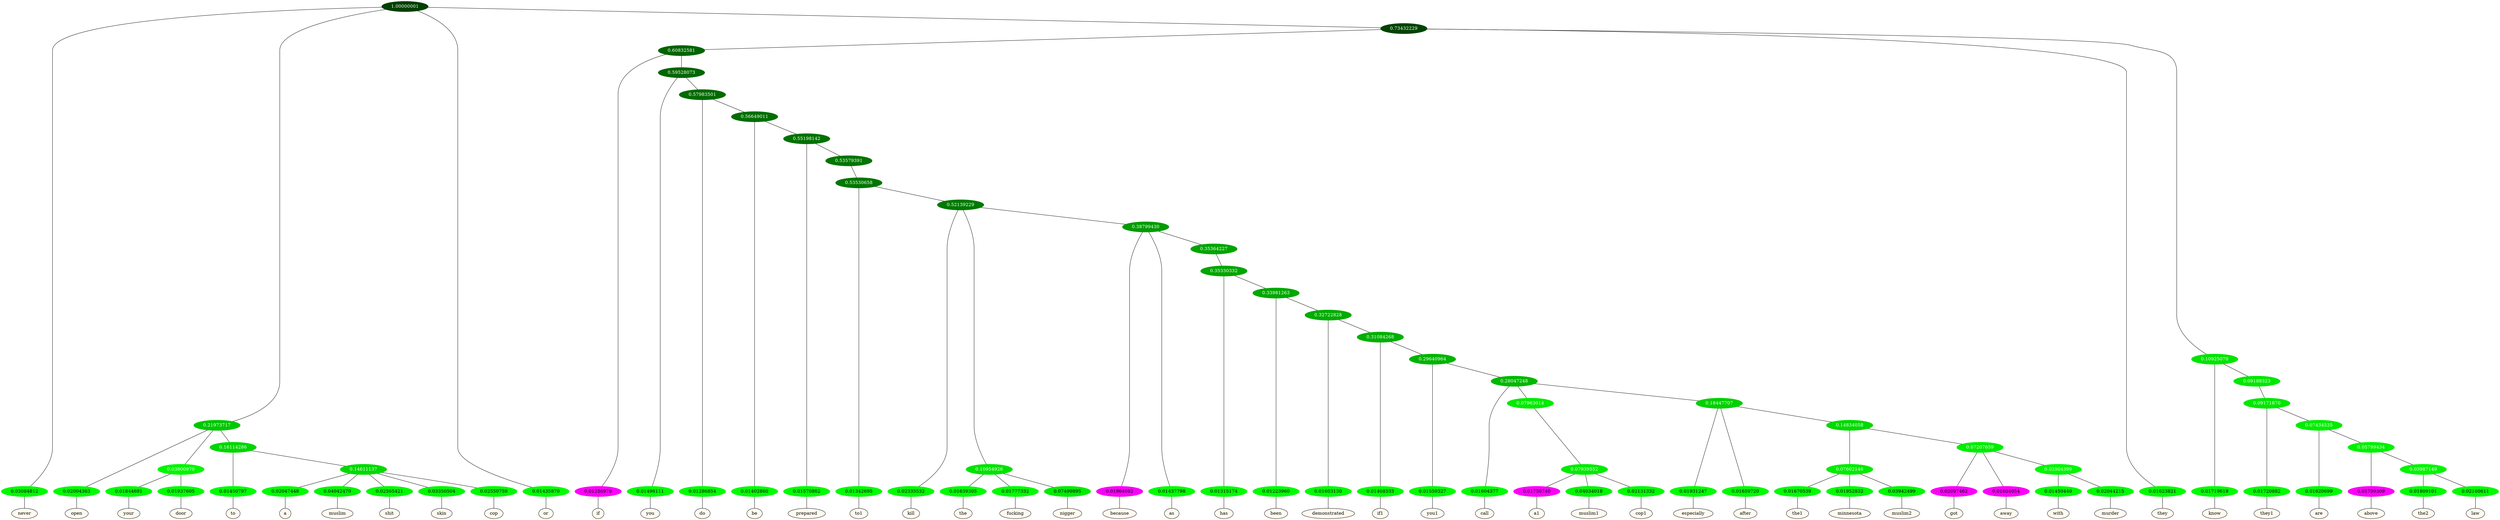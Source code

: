 graph {
	node [format=png height=0.15 nodesep=0.001 ordering=out overlap=prism overlap_scaling=0.01 ranksep=0.001 ratio=0.2 style=filled width=0.15]
	{
		rank=same
		a_w_1 [label=never color=black fillcolor=floralwhite style="filled,solid"]
		a_w_5 [label=open color=black fillcolor=floralwhite style="filled,solid"]
		a_w_11 [label=your color=black fillcolor=floralwhite style="filled,solid"]
		a_w_12 [label=door color=black fillcolor=floralwhite style="filled,solid"]
		a_w_13 [label=to color=black fillcolor=floralwhite style="filled,solid"]
		a_w_19 [label=a color=black fillcolor=floralwhite style="filled,solid"]
		a_w_20 [label=muslim color=black fillcolor=floralwhite style="filled,solid"]
		a_w_21 [label=shit color=black fillcolor=floralwhite style="filled,solid"]
		a_w_22 [label=skin color=black fillcolor=floralwhite style="filled,solid"]
		a_w_23 [label=cop color=black fillcolor=floralwhite style="filled,solid"]
		a_w_3 [label=or color=black fillcolor=floralwhite style="filled,solid"]
		a_w_15 [label=if color=black fillcolor=floralwhite style="filled,solid"]
		a_w_24 [label=you color=black fillcolor=floralwhite style="filled,solid"]
		a_w_27 [label=do color=black fillcolor=floralwhite style="filled,solid"]
		a_w_31 [label=be color=black fillcolor=floralwhite style="filled,solid"]
		a_w_35 [label=prepared color=black fillcolor=floralwhite style="filled,solid"]
		a_w_42 [label=to1 color=black fillcolor=floralwhite style="filled,solid"]
		a_w_44 [label=kill color=black fillcolor=floralwhite style="filled,solid"]
		a_w_47 [label=the color=black fillcolor=floralwhite style="filled,solid"]
		a_w_48 [label=fucking color=black fillcolor=floralwhite style="filled,solid"]
		a_w_49 [label=nigger color=black fillcolor=floralwhite style="filled,solid"]
		a_w_50 [label=because color=black fillcolor=floralwhite style="filled,solid"]
		a_w_51 [label=as color=black fillcolor=floralwhite style="filled,solid"]
		a_w_54 [label=has color=black fillcolor=floralwhite style="filled,solid"]
		a_w_56 [label=been color=black fillcolor=floralwhite style="filled,solid"]
		a_w_58 [label=demonstrated color=black fillcolor=floralwhite style="filled,solid"]
		a_w_60 [label=if1 color=black fillcolor=floralwhite style="filled,solid"]
		a_w_62 [label=you1 color=black fillcolor=floralwhite style="filled,solid"]
		a_w_64 [label=call color=black fillcolor=floralwhite style="filled,solid"]
		a_w_71 [label=a1 color=black fillcolor=floralwhite style="filled,solid"]
		a_w_72 [label=muslim1 color=black fillcolor=floralwhite style="filled,solid"]
		a_w_73 [label=cop1 color=black fillcolor=floralwhite style="filled,solid"]
		a_w_68 [label=especially color=black fillcolor=floralwhite style="filled,solid"]
		a_w_69 [label=after color=black fillcolor=floralwhite style="filled,solid"]
		a_w_76 [label=the1 color=black fillcolor=floralwhite style="filled,solid"]
		a_w_77 [label=minnesota color=black fillcolor=floralwhite style="filled,solid"]
		a_w_78 [label=muslim2 color=black fillcolor=floralwhite style="filled,solid"]
		a_w_79 [label=got color=black fillcolor=floralwhite style="filled,solid"]
		a_w_80 [label=away color=black fillcolor=floralwhite style="filled,solid"]
		a_w_82 [label=with color=black fillcolor=floralwhite style="filled,solid"]
		a_w_83 [label=murder color=black fillcolor=floralwhite style="filled,solid"]
		a_w_9 [label=they color=black fillcolor=floralwhite style="filled,solid"]
		a_w_17 [label=know color=black fillcolor=floralwhite style="filled,solid"]
		a_w_29 [label=they1 color=black fillcolor=floralwhite style="filled,solid"]
		a_w_33 [label=are color=black fillcolor=floralwhite style="filled,solid"]
		a_w_37 [label=above color=black fillcolor=floralwhite style="filled,solid"]
		a_w_40 [label=the2 color=black fillcolor=floralwhite style="filled,solid"]
		a_w_41 [label=law color=black fillcolor=floralwhite style="filled,solid"]
	}
	a_n_1 -- a_w_1
	a_n_5 -- a_w_5
	a_n_11 -- a_w_11
	a_n_12 -- a_w_12
	a_n_13 -- a_w_13
	a_n_19 -- a_w_19
	a_n_20 -- a_w_20
	a_n_21 -- a_w_21
	a_n_22 -- a_w_22
	a_n_23 -- a_w_23
	a_n_3 -- a_w_3
	a_n_15 -- a_w_15
	a_n_24 -- a_w_24
	a_n_27 -- a_w_27
	a_n_31 -- a_w_31
	a_n_35 -- a_w_35
	a_n_42 -- a_w_42
	a_n_44 -- a_w_44
	a_n_47 -- a_w_47
	a_n_48 -- a_w_48
	a_n_49 -- a_w_49
	a_n_50 -- a_w_50
	a_n_51 -- a_w_51
	a_n_54 -- a_w_54
	a_n_56 -- a_w_56
	a_n_58 -- a_w_58
	a_n_60 -- a_w_60
	a_n_62 -- a_w_62
	a_n_64 -- a_w_64
	a_n_71 -- a_w_71
	a_n_72 -- a_w_72
	a_n_73 -- a_w_73
	a_n_68 -- a_w_68
	a_n_69 -- a_w_69
	a_n_76 -- a_w_76
	a_n_77 -- a_w_77
	a_n_78 -- a_w_78
	a_n_79 -- a_w_79
	a_n_80 -- a_w_80
	a_n_82 -- a_w_82
	a_n_83 -- a_w_83
	a_n_9 -- a_w_9
	a_n_17 -- a_w_17
	a_n_29 -- a_w_29
	a_n_33 -- a_w_33
	a_n_37 -- a_w_37
	a_n_40 -- a_w_40
	a_n_41 -- a_w_41
	{
		rank=same
		a_n_1 [label=0.03084812 color="0.334 1.000 0.969" fontcolor=black]
		a_n_5 [label=0.02004363 color="0.334 1.000 0.980" fontcolor=black]
		a_n_11 [label=0.01844691 color="0.334 1.000 0.982" fontcolor=black]
		a_n_12 [label=0.01937605 color="0.334 1.000 0.981" fontcolor=black]
		a_n_13 [label=0.01450797 color="0.334 1.000 0.985" fontcolor=black]
		a_n_19 [label=0.02047448 color="0.334 1.000 0.980" fontcolor=black]
		a_n_20 [label=0.04042470 color="0.334 1.000 0.960" fontcolor=black]
		a_n_21 [label=0.02565421 color="0.334 1.000 0.974" fontcolor=black]
		a_n_22 [label=0.03350504 color="0.334 1.000 0.966" fontcolor=black]
		a_n_23 [label=0.02550759 color="0.334 1.000 0.974" fontcolor=black]
		a_n_3 [label=0.01435870 color="0.334 1.000 0.986" fontcolor=black]
		a_n_15 [label=0.01256979 color="0.835 1.000 0.987" fontcolor=black]
		a_n_24 [label=0.01496111 color="0.334 1.000 0.985" fontcolor=black]
		a_n_27 [label=0.01286854 color="0.334 1.000 0.987" fontcolor=black]
		a_n_31 [label=0.01402860 color="0.334 1.000 0.986" fontcolor=black]
		a_n_35 [label=0.01570862 color="0.334 1.000 0.984" fontcolor=black]
		a_n_42 [label=0.01342695 color="0.334 1.000 0.987" fontcolor=black]
		a_n_44 [label=0.02335532 color="0.334 1.000 0.977" fontcolor=black]
		a_n_47 [label=0.01639305 color="0.334 1.000 0.984" fontcolor=black]
		a_n_48 [label=0.01777332 color="0.334 1.000 0.982" fontcolor=black]
		a_n_49 [label=0.07499895 color="0.334 1.000 0.925" fontcolor=black]
		a_n_50 [label=0.01964692 color="0.835 1.000 0.980" fontcolor=black]
		a_n_51 [label=0.01437798 color="0.334 1.000 0.986" fontcolor=black]
		a_n_54 [label=0.01315174 color="0.334 1.000 0.987" fontcolor=black]
		a_n_56 [label=0.01223960 color="0.334 1.000 0.988" fontcolor=black]
		a_n_58 [label=0.01603130 color="0.334 1.000 0.984" fontcolor=black]
		a_n_60 [label=0.01408333 color="0.334 1.000 0.986" fontcolor=black]
		a_n_62 [label=0.01559327 color="0.334 1.000 0.984" fontcolor=black]
		a_n_64 [label=0.01604377 color="0.334 1.000 0.984" fontcolor=black]
		a_n_71 [label=0.01750740 color="0.835 1.000 0.982" fontcolor=black]
		a_n_72 [label=0.04034018 color="0.334 1.000 0.960" fontcolor=black]
		a_n_73 [label=0.02131332 color="0.334 1.000 0.979" fontcolor=black]
		a_n_68 [label=0.01931247 color="0.334 1.000 0.981" fontcolor=black]
		a_n_69 [label=0.01659720 color="0.334 1.000 0.983" fontcolor=black]
		a_n_76 [label=0.01670539 color="0.334 1.000 0.983" fontcolor=black]
		a_n_77 [label=0.01952832 color="0.334 1.000 0.980" fontcolor=black]
		a_n_78 [label=0.03942499 color="0.334 1.000 0.961" fontcolor=black]
		a_n_79 [label=0.02097462 color="0.835 1.000 0.979" fontcolor=black]
		a_n_80 [label=0.01604054 color="0.835 1.000 0.984" fontcolor=black]
		a_n_82 [label=0.01450440 color="0.334 1.000 0.985" fontcolor=black]
		a_n_83 [label=0.02044215 color="0.334 1.000 0.980" fontcolor=black]
		a_n_9 [label=0.01623821 color="0.334 1.000 0.984" fontcolor=black]
		a_n_17 [label=0.01719619 color="0.334 1.000 0.983" fontcolor=black]
		a_n_29 [label=0.01720882 color="0.334 1.000 0.983" fontcolor=black]
		a_n_33 [label=0.01620699 color="0.334 1.000 0.984" fontcolor=black]
		a_n_37 [label=0.01799309 color="0.835 1.000 0.982" fontcolor=black]
		a_n_40 [label=0.01809101 color="0.334 1.000 0.982" fontcolor=black]
		a_n_41 [label=0.02160611 color="0.334 1.000 0.978" fontcolor=black]
	}
	a_n_0 [label=1.00000001 color="0.334 1.000 0.250" fontcolor=grey99]
	a_n_0 -- a_n_1
	a_n_2 [label=0.21973717 color="0.334 1.000 0.780" fontcolor=grey99]
	a_n_0 -- a_n_2
	a_n_0 -- a_n_3
	a_n_4 [label=0.73432229 color="0.334 1.000 0.266" fontcolor=grey99]
	a_n_0 -- a_n_4
	a_n_2 -- a_n_5
	a_n_6 [label=0.03800970 color="0.334 1.000 0.962" fontcolor=grey99]
	a_n_2 -- a_n_6
	a_n_7 [label=0.16114286 color="0.334 1.000 0.839" fontcolor=grey99]
	a_n_2 -- a_n_7
	a_n_8 [label=0.60832581 color="0.334 1.000 0.392" fontcolor=grey99]
	a_n_4 -- a_n_8
	a_n_4 -- a_n_9
	a_n_10 [label=0.10925070 color="0.334 1.000 0.891" fontcolor=grey99]
	a_n_4 -- a_n_10
	a_n_6 -- a_n_11
	a_n_6 -- a_n_12
	a_n_7 -- a_n_13
	a_n_14 [label=0.14611137 color="0.334 1.000 0.854" fontcolor=grey99]
	a_n_7 -- a_n_14
	a_n_8 -- a_n_15
	a_n_16 [label=0.59528073 color="0.334 1.000 0.405" fontcolor=grey99]
	a_n_8 -- a_n_16
	a_n_10 -- a_n_17
	a_n_18 [label=0.09188323 color="0.334 1.000 0.908" fontcolor=grey99]
	a_n_10 -- a_n_18
	a_n_14 -- a_n_19
	a_n_14 -- a_n_20
	a_n_14 -- a_n_21
	a_n_14 -- a_n_22
	a_n_14 -- a_n_23
	a_n_16 -- a_n_24
	a_n_25 [label=0.57983501 color="0.334 1.000 0.420" fontcolor=grey99]
	a_n_16 -- a_n_25
	a_n_26 [label=0.09171870 color="0.334 1.000 0.908" fontcolor=grey99]
	a_n_18 -- a_n_26
	a_n_25 -- a_n_27
	a_n_28 [label=0.56649011 color="0.334 1.000 0.434" fontcolor=grey99]
	a_n_25 -- a_n_28
	a_n_26 -- a_n_29
	a_n_30 [label=0.07434535 color="0.334 1.000 0.926" fontcolor=grey99]
	a_n_26 -- a_n_30
	a_n_28 -- a_n_31
	a_n_32 [label=0.55198142 color="0.334 1.000 0.448" fontcolor=grey99]
	a_n_28 -- a_n_32
	a_n_30 -- a_n_33
	a_n_34 [label=0.05799434 color="0.334 1.000 0.942" fontcolor=grey99]
	a_n_30 -- a_n_34
	a_n_32 -- a_n_35
	a_n_36 [label=0.53579391 color="0.334 1.000 0.464" fontcolor=grey99]
	a_n_32 -- a_n_36
	a_n_34 -- a_n_37
	a_n_38 [label=0.03987149 color="0.334 1.000 0.960" fontcolor=grey99]
	a_n_34 -- a_n_38
	a_n_39 [label=0.53530658 color="0.334 1.000 0.465" fontcolor=grey99]
	a_n_36 -- a_n_39
	a_n_38 -- a_n_40
	a_n_38 -- a_n_41
	a_n_39 -- a_n_42
	a_n_43 [label=0.52139229 color="0.334 1.000 0.479" fontcolor=grey99]
	a_n_39 -- a_n_43
	a_n_43 -- a_n_44
	a_n_45 [label=0.10954926 color="0.334 1.000 0.890" fontcolor=grey99]
	a_n_43 -- a_n_45
	a_n_46 [label=0.38799430 color="0.334 1.000 0.612" fontcolor=grey99]
	a_n_43 -- a_n_46
	a_n_45 -- a_n_47
	a_n_45 -- a_n_48
	a_n_45 -- a_n_49
	a_n_46 -- a_n_50
	a_n_46 -- a_n_51
	a_n_52 [label=0.35364227 color="0.334 1.000 0.646" fontcolor=grey99]
	a_n_46 -- a_n_52
	a_n_53 [label=0.35330332 color="0.334 1.000 0.647" fontcolor=grey99]
	a_n_52 -- a_n_53
	a_n_53 -- a_n_54
	a_n_55 [label=0.33981263 color="0.334 1.000 0.660" fontcolor=grey99]
	a_n_53 -- a_n_55
	a_n_55 -- a_n_56
	a_n_57 [label=0.32722828 color="0.334 1.000 0.673" fontcolor=grey99]
	a_n_55 -- a_n_57
	a_n_57 -- a_n_58
	a_n_59 [label=0.31084268 color="0.334 1.000 0.689" fontcolor=grey99]
	a_n_57 -- a_n_59
	a_n_59 -- a_n_60
	a_n_61 [label=0.29640964 color="0.334 1.000 0.704" fontcolor=grey99]
	a_n_59 -- a_n_61
	a_n_61 -- a_n_62
	a_n_63 [label=0.28047248 color="0.334 1.000 0.720" fontcolor=grey99]
	a_n_61 -- a_n_63
	a_n_63 -- a_n_64
	a_n_65 [label=0.07963014 color="0.334 1.000 0.920" fontcolor=grey99]
	a_n_63 -- a_n_65
	a_n_66 [label=0.18447707 color="0.334 1.000 0.816" fontcolor=grey99]
	a_n_63 -- a_n_66
	a_n_67 [label=0.07939552 color="0.334 1.000 0.921" fontcolor=grey99]
	a_n_65 -- a_n_67
	a_n_66 -- a_n_68
	a_n_66 -- a_n_69
	a_n_70 [label=0.14834058 color="0.334 1.000 0.852" fontcolor=grey99]
	a_n_66 -- a_n_70
	a_n_67 -- a_n_71
	a_n_67 -- a_n_72
	a_n_67 -- a_n_73
	a_n_74 [label=0.07602146 color="0.334 1.000 0.924" fontcolor=grey99]
	a_n_70 -- a_n_74
	a_n_75 [label=0.07207659 color="0.334 1.000 0.928" fontcolor=grey99]
	a_n_70 -- a_n_75
	a_n_74 -- a_n_76
	a_n_74 -- a_n_77
	a_n_74 -- a_n_78
	a_n_75 -- a_n_79
	a_n_75 -- a_n_80
	a_n_81 [label=0.03504399 color="0.334 1.000 0.965" fontcolor=grey99]
	a_n_75 -- a_n_81
	a_n_81 -- a_n_82
	a_n_81 -- a_n_83
}
